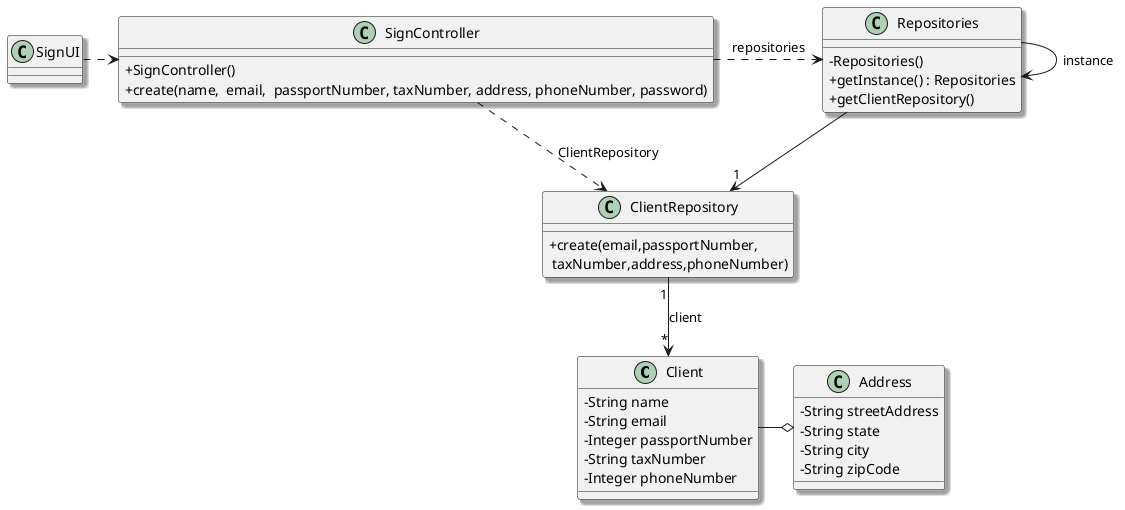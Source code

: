                                                                                                                                                                                 @startuml
'skinparam monochrome true
skinparam packageStyle rectangle
skinparam shadowing true
skinparam linetype polyline
'skinparam linetype orto
'left to right direction

skinparam classAttributeIconSize 0


'class UserSession
'{
'    + getUserEmail()
'}



class Client {
    - String name
    - String email
    - Integer passportNumber
    - String taxNumber
    - Integer phoneNumber
}

class Address{
     - String streetAddress
     - String state
     - String city
     - String zipCode
}





class ClientRepository {
     + create(email,passportNumber,\n taxNumber,address,phoneNumber)
}

class Repositories {
    - Repositories()
    + getInstance() : Repositories
    + getClientRepository()
}

class SignController {
    + SignController()
    + create(name,  email,  passportNumber, taxNumber, address, phoneNumber, password)
}



class SignUI {
}

Repositories -> Repositories : instance

SignUI .> SignController

SignController .> Repositories : repositories

Repositories --> "1" ClientRepository

SignController ..> ClientRepository : ClientRepository


ClientRepository "1" --> "*" Client : client


Client -o Address



@enduml